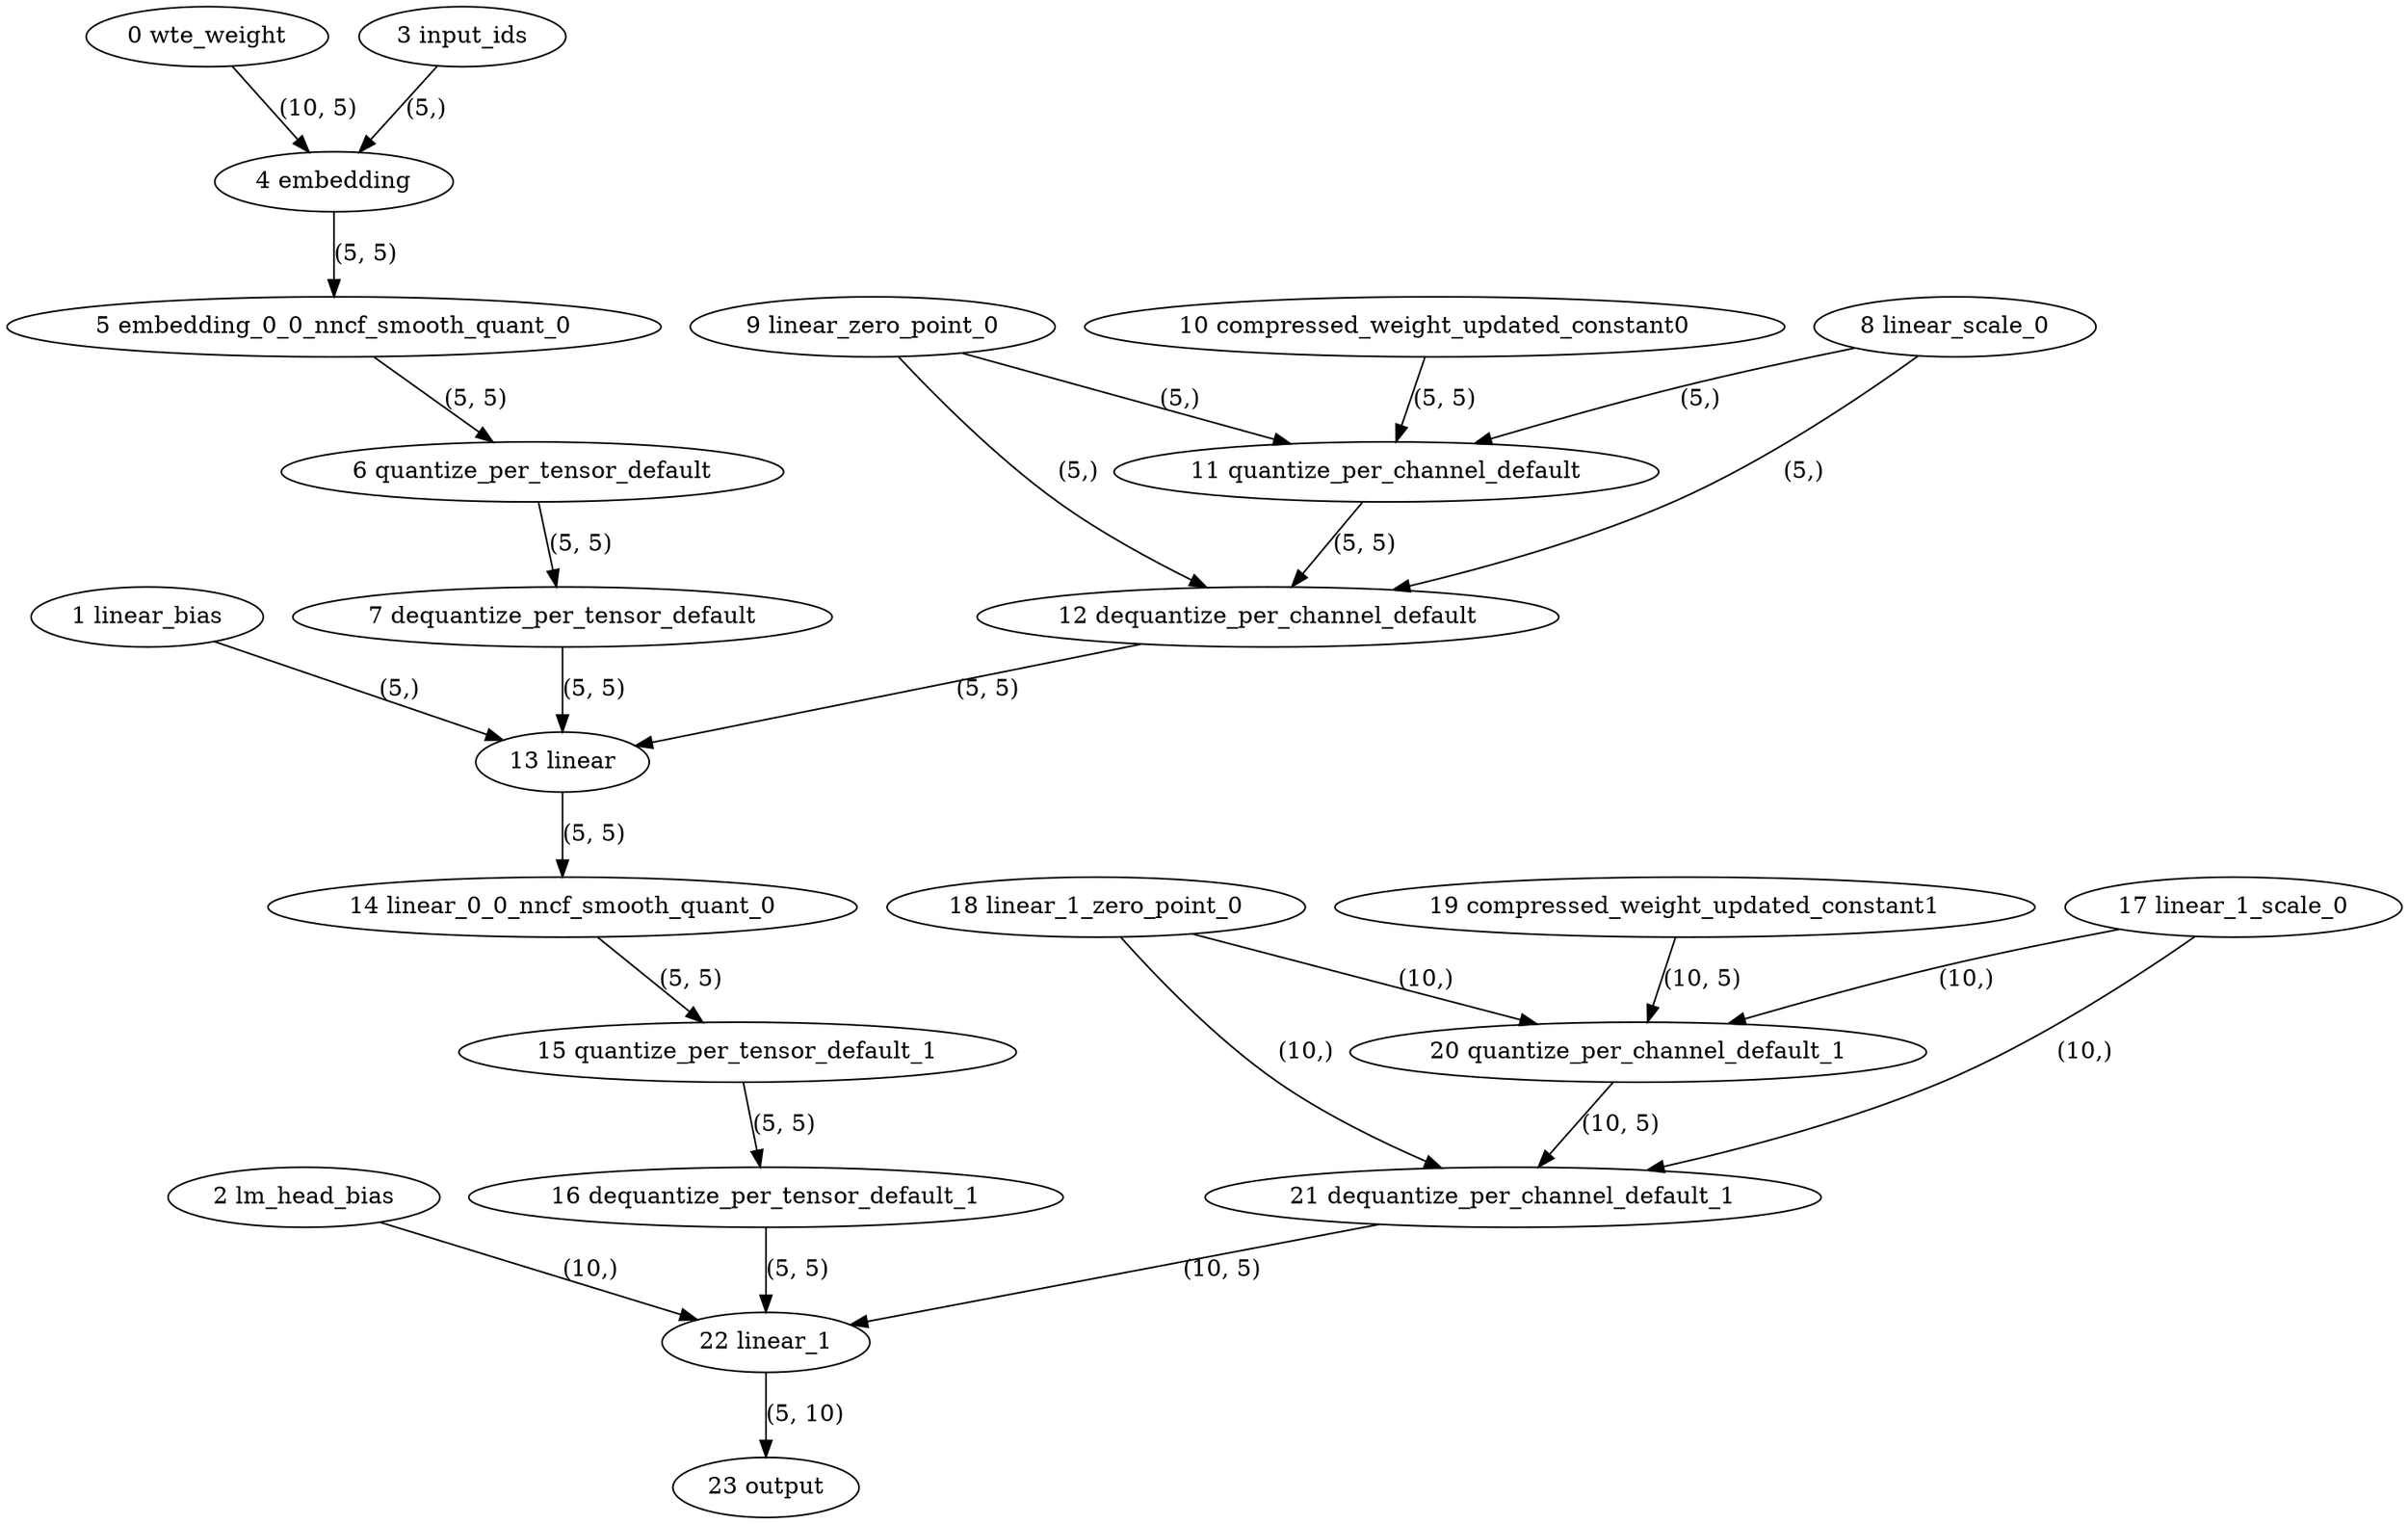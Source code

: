 strict digraph {
"0 wte_weight" [id=0, type="get_attr"];
"1 linear_bias" [id=1, type="get_attr"];
"2 lm_head_bias" [id=2, type="get_attr"];
"3 input_ids" [id=3, type=input];
"4 embedding" [id=4, type=embedding];
"5 embedding_0_0_nncf_smooth_quant_0" [id=5, type="call_module"];
"6 quantize_per_tensor_default" [id=6, type="quantize_per_tensor"];
"7 dequantize_per_tensor_default" [id=7, type="dequantize_per_tensor"];
"8 linear_scale_0" [id=8, type="get_attr"];
"9 linear_zero_point_0" [id=9, type="get_attr"];
"10 compressed_weight_updated_constant0" [id=10, type="get_attr"];
"11 quantize_per_channel_default" [id=11, type="quantize_per_channel"];
"12 dequantize_per_channel_default" [id=12, type="dequantize_per_channel"];
"13 linear" [id=13, type=linear];
"14 linear_0_0_nncf_smooth_quant_0" [id=14, type="call_module"];
"15 quantize_per_tensor_default_1" [id=15, type="quantize_per_tensor"];
"16 dequantize_per_tensor_default_1" [id=16, type="dequantize_per_tensor"];
"17 linear_1_scale_0" [id=17, type="get_attr"];
"18 linear_1_zero_point_0" [id=18, type="get_attr"];
"19 compressed_weight_updated_constant1" [id=19, type="get_attr"];
"20 quantize_per_channel_default_1" [id=20, type="quantize_per_channel"];
"21 dequantize_per_channel_default_1" [id=21, type="dequantize_per_channel"];
"22 linear_1" [id=22, type=linear];
"23 output" [id=23, type=output];
"0 wte_weight" -> "4 embedding" [style=solid, label="(10, 5)"];
"1 linear_bias" -> "13 linear" [style=solid, label="(5,)"];
"2 lm_head_bias" -> "22 linear_1" [style=solid, label="(10,)"];
"3 input_ids" -> "4 embedding" [style=solid, label="(5,)"];
"4 embedding" -> "5 embedding_0_0_nncf_smooth_quant_0" [style=solid, label="(5, 5)"];
"5 embedding_0_0_nncf_smooth_quant_0" -> "6 quantize_per_tensor_default" [style=solid, label="(5, 5)"];
"6 quantize_per_tensor_default" -> "7 dequantize_per_tensor_default" [style=solid, label="(5, 5)"];
"7 dequantize_per_tensor_default" -> "13 linear" [style=solid, label="(5, 5)"];
"8 linear_scale_0" -> "11 quantize_per_channel_default" [style=solid, label="(5,)"];
"8 linear_scale_0" -> "12 dequantize_per_channel_default" [style=solid, label="(5,)"];
"9 linear_zero_point_0" -> "11 quantize_per_channel_default" [style=solid, label="(5,)"];
"9 linear_zero_point_0" -> "12 dequantize_per_channel_default" [style=solid, label="(5,)"];
"10 compressed_weight_updated_constant0" -> "11 quantize_per_channel_default" [style=solid, label="(5, 5)"];
"11 quantize_per_channel_default" -> "12 dequantize_per_channel_default" [style=solid, label="(5, 5)"];
"12 dequantize_per_channel_default" -> "13 linear" [style=solid, label="(5, 5)"];
"13 linear" -> "14 linear_0_0_nncf_smooth_quant_0" [style=solid, label="(5, 5)"];
"14 linear_0_0_nncf_smooth_quant_0" -> "15 quantize_per_tensor_default_1" [style=solid, label="(5, 5)"];
"15 quantize_per_tensor_default_1" -> "16 dequantize_per_tensor_default_1" [style=solid, label="(5, 5)"];
"16 dequantize_per_tensor_default_1" -> "22 linear_1" [style=solid, label="(5, 5)"];
"17 linear_1_scale_0" -> "20 quantize_per_channel_default_1" [style=solid, label="(10,)"];
"17 linear_1_scale_0" -> "21 dequantize_per_channel_default_1" [style=solid, label="(10,)"];
"18 linear_1_zero_point_0" -> "20 quantize_per_channel_default_1" [style=solid, label="(10,)"];
"18 linear_1_zero_point_0" -> "21 dequantize_per_channel_default_1" [style=solid, label="(10,)"];
"19 compressed_weight_updated_constant1" -> "20 quantize_per_channel_default_1" [style=solid, label="(10, 5)"];
"20 quantize_per_channel_default_1" -> "21 dequantize_per_channel_default_1" [style=solid, label="(10, 5)"];
"21 dequantize_per_channel_default_1" -> "22 linear_1" [style=solid, label="(10, 5)"];
"22 linear_1" -> "23 output" [style=solid, label="(5, 10)"];
}
